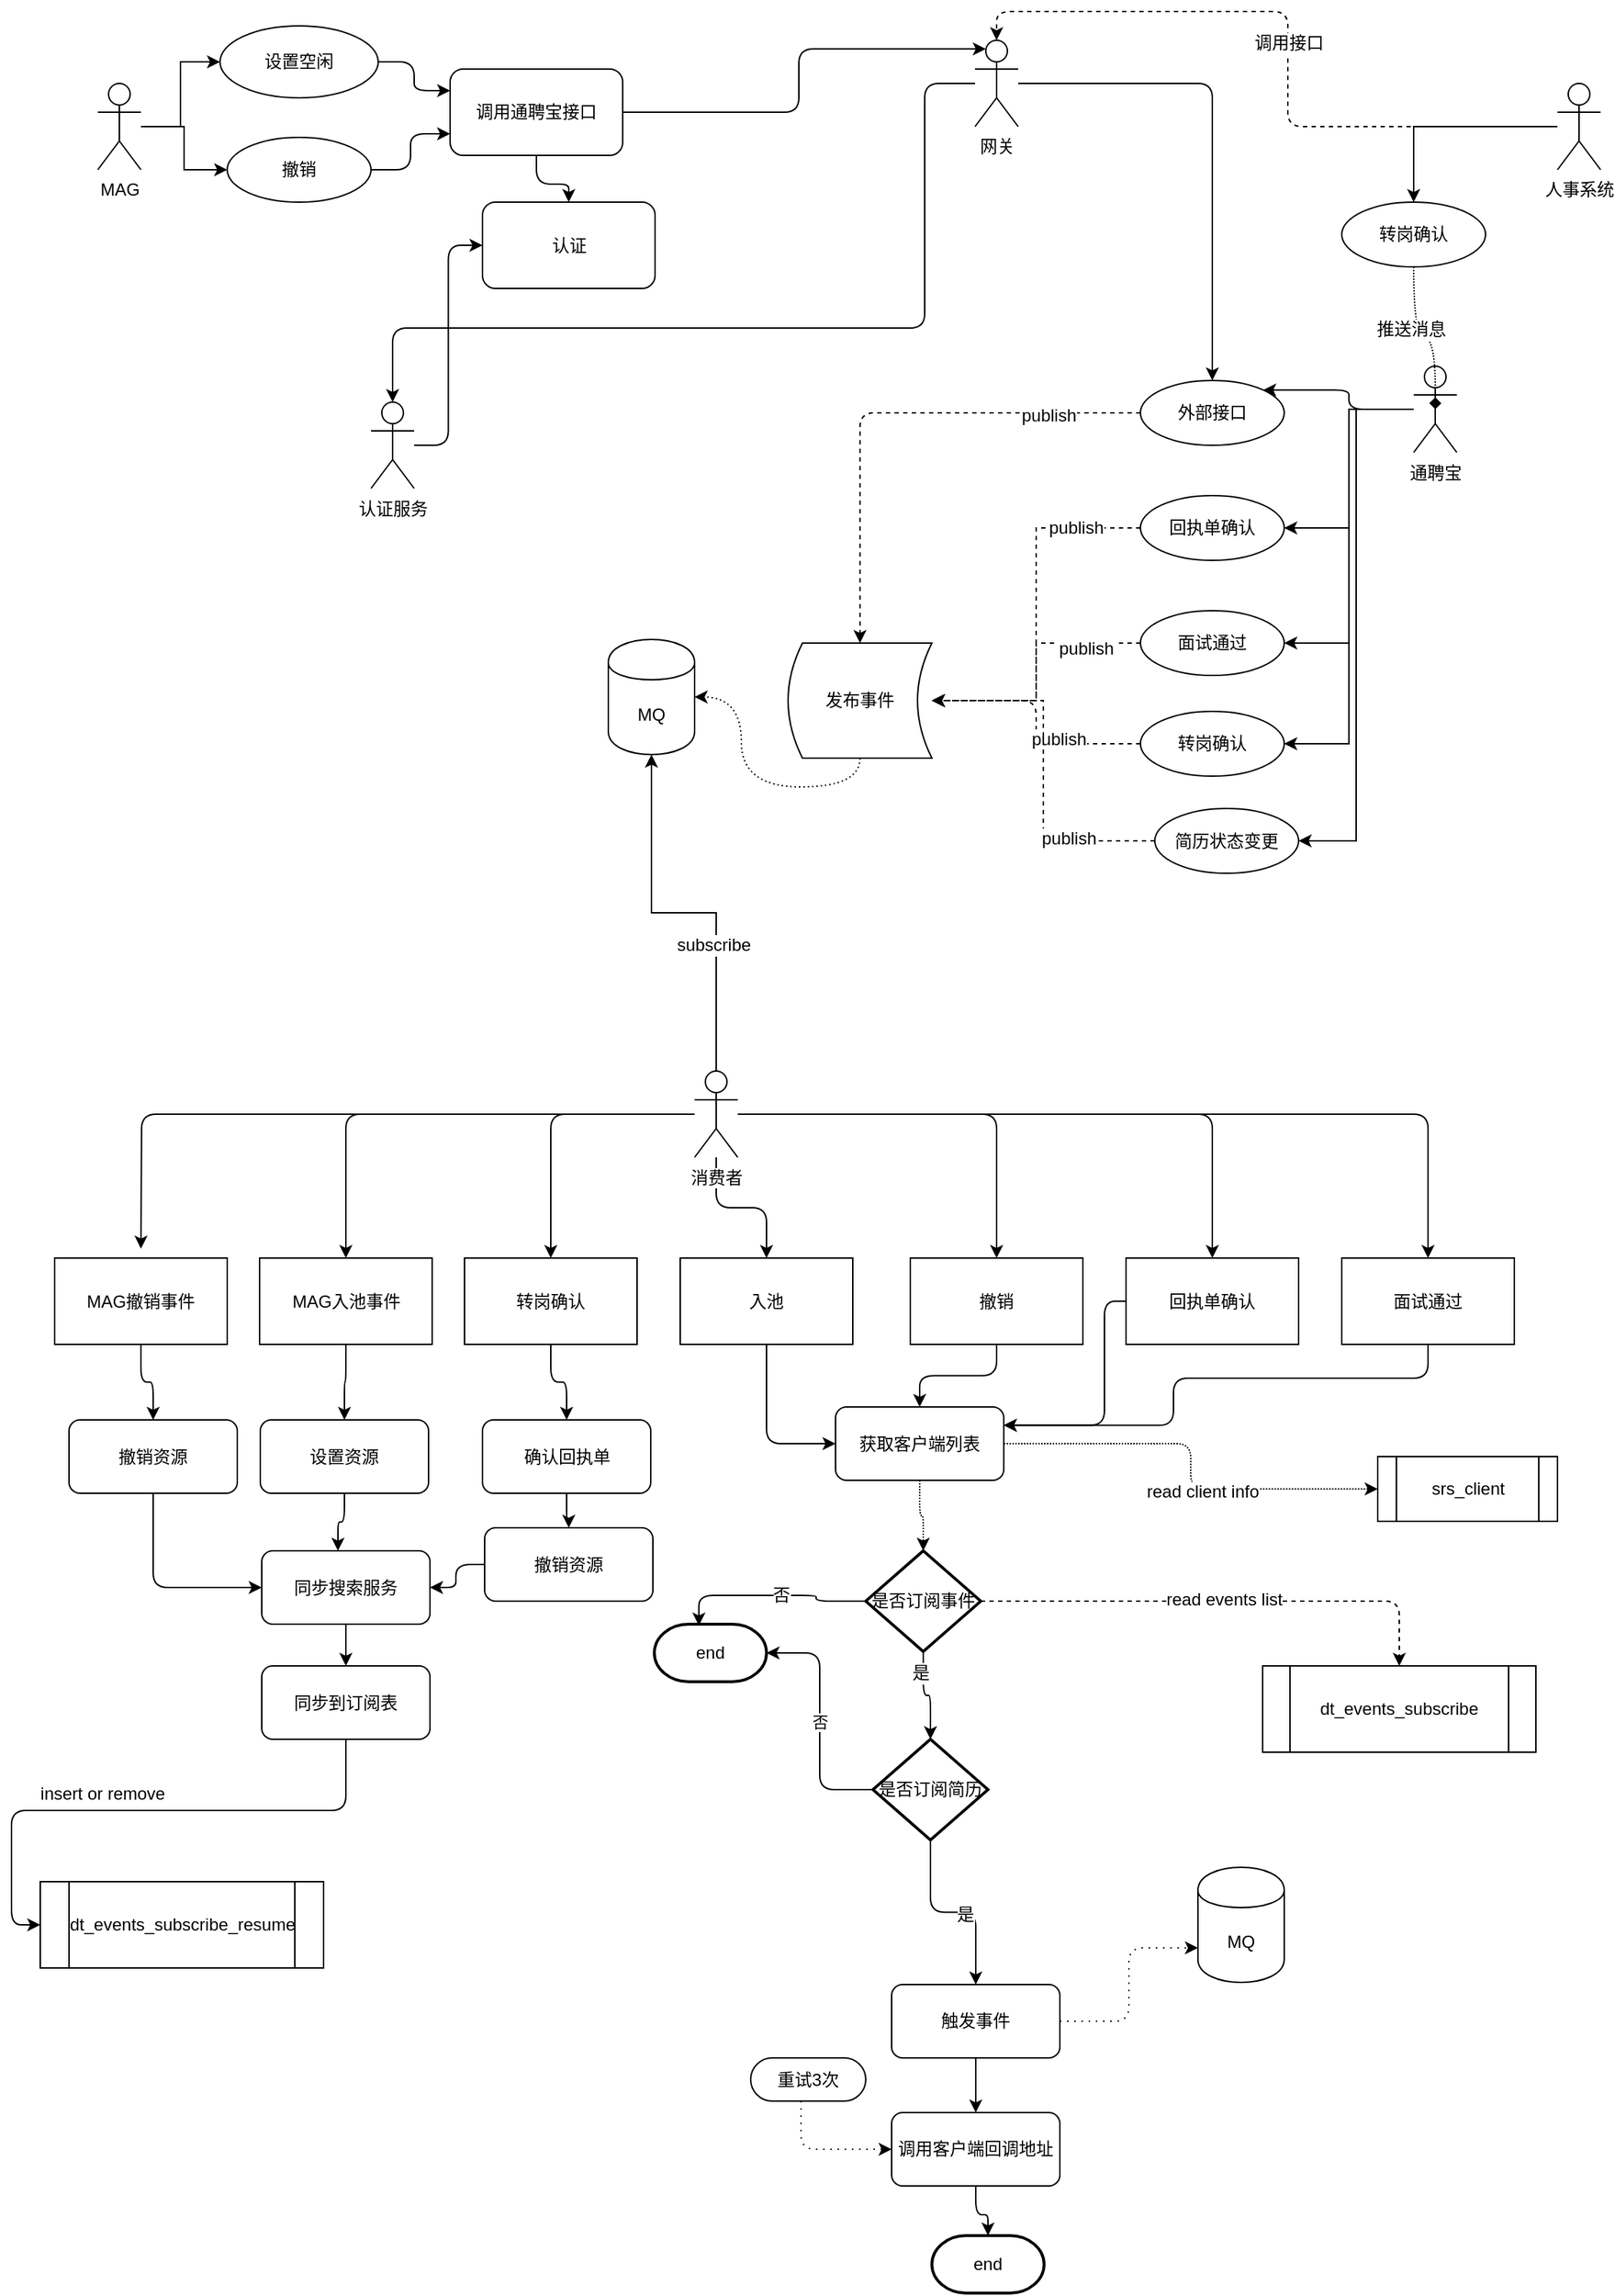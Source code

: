 <mxfile version="11.3.0" type="github" pages="1"><diagram id="4g8kmQWGFvV6tkBfdomu" name="第 1 页"><mxGraphModel dx="2327" dy="663" grid="1" gridSize="10" guides="1" tooltips="1" connect="1" arrows="1" fold="1" page="1" pageScale="1" pageWidth="1169" pageHeight="1654" math="0" shadow="0"><root><mxCell id="0"/><mxCell id="1" parent="0"/><mxCell id="BMJyUvBTUhcviGJBCIBe-123" style="edgeStyle=orthogonalEdgeStyle;rounded=1;orthogonalLoop=1;jettySize=auto;html=1;entryX=0;entryY=0.5;entryDx=0;entryDy=0;startArrow=none;startFill=0;endArrow=classic;endFill=1;" edge="1" parent="1" source="BMJyUvBTUhcviGJBCIBe-1" target="BMJyUvBTUhcviGJBCIBe-116"><mxGeometry relative="1" as="geometry"/></mxCell><mxCell id="BMJyUvBTUhcviGJBCIBe-1" value="入池" style="rounded=0;whiteSpace=wrap;html=1;" vertex="1" parent="1"><mxGeometry x="445" y="906.5" width="120" height="60" as="geometry"/></mxCell><mxCell id="BMJyUvBTUhcviGJBCIBe-124" style="edgeStyle=orthogonalEdgeStyle;rounded=1;orthogonalLoop=1;jettySize=auto;html=1;entryX=0.5;entryY=0;entryDx=0;entryDy=0;startArrow=none;startFill=0;endArrow=classic;endFill=1;" edge="1" parent="1" source="BMJyUvBTUhcviGJBCIBe-2" target="BMJyUvBTUhcviGJBCIBe-116"><mxGeometry relative="1" as="geometry"/></mxCell><mxCell id="BMJyUvBTUhcviGJBCIBe-2" value="撤销" style="rounded=0;whiteSpace=wrap;html=1;" vertex="1" parent="1"><mxGeometry x="605" y="906.5" width="120" height="60" as="geometry"/></mxCell><mxCell id="BMJyUvBTUhcviGJBCIBe-3" value="dt_events_subscribe" style="shape=process;whiteSpace=wrap;html=1;backgroundOutline=1;" vertex="1" parent="1"><mxGeometry x="850" y="1190" width="190" height="60" as="geometry"/></mxCell><mxCell id="BMJyUvBTUhcviGJBCIBe-4" value="dt_events_subscribe_resume" style="shape=process;whiteSpace=wrap;html=1;backgroundOutline=1;" vertex="1" parent="1"><mxGeometry y="1340" width="197" height="60" as="geometry"/></mxCell><mxCell id="BMJyUvBTUhcviGJBCIBe-25" style="edgeStyle=orthogonalEdgeStyle;rounded=0;orthogonalLoop=1;jettySize=auto;html=1;entryX=0;entryY=0.5;entryDx=0;entryDy=0;" edge="1" parent="1" source="BMJyUvBTUhcviGJBCIBe-5" target="BMJyUvBTUhcviGJBCIBe-23"><mxGeometry relative="1" as="geometry"/></mxCell><mxCell id="BMJyUvBTUhcviGJBCIBe-26" style="edgeStyle=orthogonalEdgeStyle;rounded=0;orthogonalLoop=1;jettySize=auto;html=1;entryX=0;entryY=0.5;entryDx=0;entryDy=0;" edge="1" parent="1" source="BMJyUvBTUhcviGJBCIBe-5" target="BMJyUvBTUhcviGJBCIBe-24"><mxGeometry relative="1" as="geometry"/></mxCell><mxCell id="BMJyUvBTUhcviGJBCIBe-5" value="MAG" style="shape=umlActor;verticalLabelPosition=bottom;labelBackgroundColor=#ffffff;verticalAlign=top;html=1;" vertex="1" parent="1"><mxGeometry x="40" y="90" width="30" height="60" as="geometry"/></mxCell><mxCell id="BMJyUvBTUhcviGJBCIBe-15" value="MQ" style="shape=cylinder;whiteSpace=wrap;html=1;boundedLbl=1;backgroundOutline=1;" vertex="1" parent="1"><mxGeometry x="395" y="476.5" width="60" height="80" as="geometry"/></mxCell><mxCell id="BMJyUvBTUhcviGJBCIBe-125" style="edgeStyle=orthogonalEdgeStyle;rounded=1;orthogonalLoop=1;jettySize=auto;html=1;entryX=1;entryY=0.25;entryDx=0;entryDy=0;startArrow=none;startFill=0;endArrow=classic;endFill=1;" edge="1" parent="1" source="BMJyUvBTUhcviGJBCIBe-16" target="BMJyUvBTUhcviGJBCIBe-116"><mxGeometry relative="1" as="geometry"><Array as="points"><mxPoint x="740" y="937"/><mxPoint x="740" y="1023"/></Array></mxGeometry></mxCell><mxCell id="BMJyUvBTUhcviGJBCIBe-16" value="回执单确认" style="rounded=0;whiteSpace=wrap;html=1;" vertex="1" parent="1"><mxGeometry x="755" y="906.5" width="120" height="60" as="geometry"/></mxCell><mxCell id="BMJyUvBTUhcviGJBCIBe-151" style="edgeStyle=orthogonalEdgeStyle;rounded=1;orthogonalLoop=1;jettySize=auto;html=1;entryX=0.5;entryY=0;entryDx=0;entryDy=0;startArrow=none;startFill=0;endArrow=classic;endFill=1;" edge="1" parent="1" source="BMJyUvBTUhcviGJBCIBe-17" target="BMJyUvBTUhcviGJBCIBe-150"><mxGeometry relative="1" as="geometry"/></mxCell><mxCell id="BMJyUvBTUhcviGJBCIBe-17" value="转岗确认" style="rounded=0;whiteSpace=wrap;html=1;" vertex="1" parent="1"><mxGeometry x="295" y="906.5" width="120" height="60" as="geometry"/></mxCell><mxCell id="BMJyUvBTUhcviGJBCIBe-37" style="edgeStyle=orthogonalEdgeStyle;rounded=0;orthogonalLoop=1;jettySize=auto;html=1;entryX=1;entryY=0.5;entryDx=0;entryDy=0;" edge="1" parent="1" source="BMJyUvBTUhcviGJBCIBe-21" target="BMJyUvBTUhcviGJBCIBe-32"><mxGeometry relative="1" as="geometry"/></mxCell><mxCell id="BMJyUvBTUhcviGJBCIBe-38" style="edgeStyle=orthogonalEdgeStyle;rounded=0;orthogonalLoop=1;jettySize=auto;html=1;entryX=1;entryY=0.5;entryDx=0;entryDy=0;" edge="1" parent="1" source="BMJyUvBTUhcviGJBCIBe-21" target="BMJyUvBTUhcviGJBCIBe-36"><mxGeometry relative="1" as="geometry"/></mxCell><mxCell id="BMJyUvBTUhcviGJBCIBe-61" style="edgeStyle=orthogonalEdgeStyle;rounded=0;orthogonalLoop=1;jettySize=auto;html=1;entryX=1;entryY=0.5;entryDx=0;entryDy=0;startArrow=none;startFill=0;" edge="1" parent="1" source="BMJyUvBTUhcviGJBCIBe-21" target="BMJyUvBTUhcviGJBCIBe-60"><mxGeometry relative="1" as="geometry"/></mxCell><mxCell id="BMJyUvBTUhcviGJBCIBe-71" style="orthogonalLoop=1;jettySize=auto;html=1;entryX=1;entryY=0.5;entryDx=0;entryDy=0;startArrow=none;startFill=0;endArrow=classic;endFill=1;edgeStyle=orthogonalEdgeStyle;rounded=0;" edge="1" parent="1" source="BMJyUvBTUhcviGJBCIBe-21" target="BMJyUvBTUhcviGJBCIBe-70"><mxGeometry relative="1" as="geometry"/></mxCell><mxCell id="BMJyUvBTUhcviGJBCIBe-88" style="edgeStyle=orthogonalEdgeStyle;rounded=1;orthogonalLoop=1;jettySize=auto;html=1;entryX=1;entryY=0;entryDx=0;entryDy=0;startArrow=none;startFill=0;endArrow=classic;endFill=1;" edge="1" parent="1" source="BMJyUvBTUhcviGJBCIBe-21" target="BMJyUvBTUhcviGJBCIBe-87"><mxGeometry relative="1" as="geometry"/></mxCell><mxCell id="BMJyUvBTUhcviGJBCIBe-21" value="通聘宝" style="shape=umlActor;verticalLabelPosition=bottom;labelBackgroundColor=#ffffff;verticalAlign=top;html=1;" vertex="1" parent="1"><mxGeometry x="955" y="286.5" width="30" height="60" as="geometry"/></mxCell><mxCell id="BMJyUvBTUhcviGJBCIBe-31" style="edgeStyle=orthogonalEdgeStyle;rounded=0;orthogonalLoop=1;jettySize=auto;html=1;" edge="1" parent="1" source="BMJyUvBTUhcviGJBCIBe-22" target="BMJyUvBTUhcviGJBCIBe-30"><mxGeometry relative="1" as="geometry"/></mxCell><mxCell id="BMJyUvBTUhcviGJBCIBe-157" style="edgeStyle=orthogonalEdgeStyle;rounded=1;orthogonalLoop=1;jettySize=auto;html=1;entryX=0.5;entryY=0;entryDx=0;entryDy=0;entryPerimeter=0;startArrow=none;startFill=0;endArrow=classic;endFill=1;strokeColor=#000000;dashed=1;" edge="1" parent="1" source="BMJyUvBTUhcviGJBCIBe-22" target="BMJyUvBTUhcviGJBCIBe-86"><mxGeometry relative="1" as="geometry"/></mxCell><mxCell id="BMJyUvBTUhcviGJBCIBe-158" value="调用接口" style="text;html=1;resizable=0;points=[];align=center;verticalAlign=middle;labelBackgroundColor=#ffffff;" vertex="1" connectable="0" parent="BMJyUvBTUhcviGJBCIBe-157"><mxGeometry x="0.004" relative="1" as="geometry"><mxPoint as="offset"/></mxGeometry></mxCell><mxCell id="BMJyUvBTUhcviGJBCIBe-22" value="人事系统" style="shape=umlActor;verticalLabelPosition=bottom;labelBackgroundColor=#ffffff;verticalAlign=top;html=1;" vertex="1" parent="1"><mxGeometry x="1055" y="90" width="30" height="60" as="geometry"/></mxCell><mxCell id="BMJyUvBTUhcviGJBCIBe-79" style="edgeStyle=orthogonalEdgeStyle;rounded=1;orthogonalLoop=1;jettySize=auto;html=1;entryX=0;entryY=0.25;entryDx=0;entryDy=0;startArrow=none;startFill=0;endArrow=classic;endFill=1;" edge="1" parent="1" source="BMJyUvBTUhcviGJBCIBe-23" target="BMJyUvBTUhcviGJBCIBe-78"><mxGeometry relative="1" as="geometry"/></mxCell><mxCell id="BMJyUvBTUhcviGJBCIBe-23" value="设置空闲" style="ellipse;whiteSpace=wrap;html=1;" vertex="1" parent="1"><mxGeometry x="125" y="50" width="110" height="50" as="geometry"/></mxCell><mxCell id="BMJyUvBTUhcviGJBCIBe-80" style="edgeStyle=orthogonalEdgeStyle;rounded=1;orthogonalLoop=1;jettySize=auto;html=1;entryX=0;entryY=0.75;entryDx=0;entryDy=0;startArrow=none;startFill=0;endArrow=classic;endFill=1;" edge="1" parent="1" source="BMJyUvBTUhcviGJBCIBe-24" target="BMJyUvBTUhcviGJBCIBe-78"><mxGeometry relative="1" as="geometry"/></mxCell><mxCell id="BMJyUvBTUhcviGJBCIBe-24" value="撤销" style="ellipse;whiteSpace=wrap;html=1;" vertex="1" parent="1"><mxGeometry x="130" y="127.5" width="100" height="45" as="geometry"/></mxCell><mxCell id="BMJyUvBTUhcviGJBCIBe-58" style="orthogonalLoop=1;jettySize=auto;html=1;startArrow=none;startFill=0;dashed=1;dashPattern=1 1;endArrow=diamond;endFill=1;edgeStyle=orthogonalEdgeStyle;curved=1;" edge="1" parent="1" source="BMJyUvBTUhcviGJBCIBe-30"><mxGeometry relative="1" as="geometry"><mxPoint x="970" y="316.5" as="targetPoint"/></mxGeometry></mxCell><mxCell id="BMJyUvBTUhcviGJBCIBe-59" value="推送消息" style="text;html=1;resizable=0;points=[];align=center;verticalAlign=middle;labelBackgroundColor=#ffffff;" vertex="1" connectable="0" parent="BMJyUvBTUhcviGJBCIBe-58"><mxGeometry x="-0.266" y="-2" relative="1" as="geometry"><mxPoint y="1" as="offset"/></mxGeometry></mxCell><mxCell id="BMJyUvBTUhcviGJBCIBe-30" value="转岗确认" style="ellipse;whiteSpace=wrap;html=1;" vertex="1" parent="1"><mxGeometry x="905" y="172.5" width="100" height="45" as="geometry"/></mxCell><mxCell id="BMJyUvBTUhcviGJBCIBe-41" style="edgeStyle=orthogonalEdgeStyle;rounded=0;orthogonalLoop=1;jettySize=auto;html=1;entryX=1;entryY=0.5;entryDx=0;entryDy=0;dashed=1;" edge="1" parent="1" source="BMJyUvBTUhcviGJBCIBe-32" target="BMJyUvBTUhcviGJBCIBe-39"><mxGeometry relative="1" as="geometry"/></mxCell><mxCell id="BMJyUvBTUhcviGJBCIBe-49" value="publish" style="text;html=1;resizable=0;points=[];align=center;verticalAlign=middle;labelBackgroundColor=#ffffff;" vertex="1" connectable="0" parent="BMJyUvBTUhcviGJBCIBe-41"><mxGeometry x="-0.656" relative="1" as="geometry"><mxPoint as="offset"/></mxGeometry></mxCell><mxCell id="BMJyUvBTUhcviGJBCIBe-32" value="回执单确认" style="ellipse;whiteSpace=wrap;html=1;" vertex="1" parent="1"><mxGeometry x="765" y="376.5" width="100" height="45" as="geometry"/></mxCell><mxCell id="BMJyUvBTUhcviGJBCIBe-40" style="edgeStyle=orthogonalEdgeStyle;rounded=0;orthogonalLoop=1;jettySize=auto;html=1;entryX=1;entryY=0.5;entryDx=0;entryDy=0;dashed=1;" edge="1" parent="1" source="BMJyUvBTUhcviGJBCIBe-36" target="BMJyUvBTUhcviGJBCIBe-39"><mxGeometry relative="1" as="geometry"/></mxCell><mxCell id="BMJyUvBTUhcviGJBCIBe-48" value="publish" style="text;html=1;resizable=0;points=[];align=center;verticalAlign=middle;labelBackgroundColor=#ffffff;" vertex="1" connectable="0" parent="BMJyUvBTUhcviGJBCIBe-40"><mxGeometry x="-0.59" y="4" relative="1" as="geometry"><mxPoint as="offset"/></mxGeometry></mxCell><mxCell id="BMJyUvBTUhcviGJBCIBe-36" value="面试通过" style="ellipse;whiteSpace=wrap;html=1;" vertex="1" parent="1"><mxGeometry x="765" y="456.5" width="100" height="45" as="geometry"/></mxCell><mxCell id="BMJyUvBTUhcviGJBCIBe-54" style="edgeStyle=orthogonalEdgeStyle;orthogonalLoop=1;jettySize=auto;html=1;entryX=1;entryY=0.5;entryDx=0;entryDy=0;startArrow=none;startFill=0;exitX=0.5;exitY=1;exitDx=0;exitDy=0;dashed=1;dashPattern=1 2;strokeColor=#000000;curved=1;" edge="1" parent="1" source="BMJyUvBTUhcviGJBCIBe-39" target="BMJyUvBTUhcviGJBCIBe-15"><mxGeometry relative="1" as="geometry"/></mxCell><mxCell id="BMJyUvBTUhcviGJBCIBe-39" value="发布事件" style="shape=dataStorage;whiteSpace=wrap;html=1;" vertex="1" parent="1"><mxGeometry x="520" y="479" width="100" height="80" as="geometry"/></mxCell><mxCell id="BMJyUvBTUhcviGJBCIBe-56" style="edgeStyle=orthogonalEdgeStyle;rounded=0;orthogonalLoop=1;jettySize=auto;html=1;entryX=0.5;entryY=1;entryDx=0;entryDy=0;startArrow=none;startFill=0;" edge="1" parent="1" source="BMJyUvBTUhcviGJBCIBe-55" target="BMJyUvBTUhcviGJBCIBe-15"><mxGeometry relative="1" as="geometry"/></mxCell><mxCell id="BMJyUvBTUhcviGJBCIBe-57" value="subscribe" style="text;html=1;resizable=0;points=[];align=center;verticalAlign=middle;labelBackgroundColor=#ffffff;" vertex="1" connectable="0" parent="BMJyUvBTUhcviGJBCIBe-56"><mxGeometry x="-0.338" y="2" relative="1" as="geometry"><mxPoint as="offset"/></mxGeometry></mxCell><mxCell id="BMJyUvBTUhcviGJBCIBe-64" style="edgeStyle=orthogonalEdgeStyle;rounded=1;orthogonalLoop=1;jettySize=auto;html=1;startArrow=none;startFill=0;" edge="1" parent="1" source="BMJyUvBTUhcviGJBCIBe-55" target="BMJyUvBTUhcviGJBCIBe-17"><mxGeometry relative="1" as="geometry"/></mxCell><mxCell id="BMJyUvBTUhcviGJBCIBe-65" style="edgeStyle=orthogonalEdgeStyle;rounded=1;orthogonalLoop=1;jettySize=auto;html=1;entryX=0.5;entryY=0;entryDx=0;entryDy=0;startArrow=none;startFill=0;" edge="1" parent="1" source="BMJyUvBTUhcviGJBCIBe-55" target="BMJyUvBTUhcviGJBCIBe-1"><mxGeometry relative="1" as="geometry"/></mxCell><mxCell id="BMJyUvBTUhcviGJBCIBe-66" style="edgeStyle=orthogonalEdgeStyle;rounded=1;orthogonalLoop=1;jettySize=auto;html=1;startArrow=none;startFill=0;" edge="1" parent="1" source="BMJyUvBTUhcviGJBCIBe-55" target="BMJyUvBTUhcviGJBCIBe-2"><mxGeometry relative="1" as="geometry"/></mxCell><mxCell id="BMJyUvBTUhcviGJBCIBe-67" style="edgeStyle=orthogonalEdgeStyle;rounded=1;orthogonalLoop=1;jettySize=auto;html=1;entryX=0.5;entryY=0;entryDx=0;entryDy=0;startArrow=none;startFill=0;" edge="1" parent="1" source="BMJyUvBTUhcviGJBCIBe-55" target="BMJyUvBTUhcviGJBCIBe-16"><mxGeometry relative="1" as="geometry"/></mxCell><mxCell id="BMJyUvBTUhcviGJBCIBe-96" style="edgeStyle=orthogonalEdgeStyle;rounded=1;orthogonalLoop=1;jettySize=auto;html=1;startArrow=none;startFill=0;endArrow=classic;endFill=1;" edge="1" parent="1" source="BMJyUvBTUhcviGJBCIBe-55"><mxGeometry relative="1" as="geometry"><mxPoint x="70" y="900" as="targetPoint"/></mxGeometry></mxCell><mxCell id="BMJyUvBTUhcviGJBCIBe-97" style="edgeStyle=orthogonalEdgeStyle;rounded=1;orthogonalLoop=1;jettySize=auto;html=1;startArrow=none;startFill=0;endArrow=classic;endFill=1;" edge="1" parent="1" source="BMJyUvBTUhcviGJBCIBe-55" target="BMJyUvBTUhcviGJBCIBe-94"><mxGeometry relative="1" as="geometry"/></mxCell><mxCell id="BMJyUvBTUhcviGJBCIBe-113" style="edgeStyle=orthogonalEdgeStyle;rounded=1;orthogonalLoop=1;jettySize=auto;html=1;entryX=0.5;entryY=0;entryDx=0;entryDy=0;startArrow=none;startFill=0;endArrow=classic;endFill=1;" edge="1" parent="1" source="BMJyUvBTUhcviGJBCIBe-55" target="BMJyUvBTUhcviGJBCIBe-112"><mxGeometry relative="1" as="geometry"/></mxCell><mxCell id="BMJyUvBTUhcviGJBCIBe-55" value="消费者" style="shape=umlActor;verticalLabelPosition=bottom;labelBackgroundColor=#ffffff;verticalAlign=top;html=1;outlineConnect=0;" vertex="1" parent="1"><mxGeometry x="455" y="776.5" width="30" height="60" as="geometry"/></mxCell><mxCell id="BMJyUvBTUhcviGJBCIBe-62" style="edgeStyle=orthogonalEdgeStyle;rounded=1;orthogonalLoop=1;jettySize=auto;html=1;startArrow=none;startFill=0;dashed=1;" edge="1" parent="1" source="BMJyUvBTUhcviGJBCIBe-60" target="BMJyUvBTUhcviGJBCIBe-39"><mxGeometry relative="1" as="geometry"/></mxCell><mxCell id="BMJyUvBTUhcviGJBCIBe-63" value="publish" style="text;html=1;resizable=0;points=[];align=center;verticalAlign=middle;labelBackgroundColor=#ffffff;" vertex="1" connectable="0" parent="BMJyUvBTUhcviGJBCIBe-62"><mxGeometry x="-0.348" y="-3" relative="1" as="geometry"><mxPoint as="offset"/></mxGeometry></mxCell><mxCell id="BMJyUvBTUhcviGJBCIBe-60" value="转岗确认" style="ellipse;whiteSpace=wrap;html=1;" vertex="1" parent="1"><mxGeometry x="765" y="526.5" width="100" height="45" as="geometry"/></mxCell><mxCell id="BMJyUvBTUhcviGJBCIBe-72" style="edgeStyle=orthogonalEdgeStyle;rounded=0;orthogonalLoop=1;jettySize=auto;html=1;entryX=1;entryY=0.5;entryDx=0;entryDy=0;startArrow=none;startFill=0;endArrow=classic;endFill=1;dashed=1;" edge="1" parent="1" source="BMJyUvBTUhcviGJBCIBe-70" target="BMJyUvBTUhcviGJBCIBe-39"><mxGeometry relative="1" as="geometry"/></mxCell><mxCell id="BMJyUvBTUhcviGJBCIBe-73" value="publish" style="text;html=1;resizable=0;points=[];align=center;verticalAlign=middle;labelBackgroundColor=#ffffff;" vertex="1" connectable="0" parent="BMJyUvBTUhcviGJBCIBe-72"><mxGeometry x="-0.524" y="-2" relative="1" as="geometry"><mxPoint as="offset"/></mxGeometry></mxCell><mxCell id="BMJyUvBTUhcviGJBCIBe-70" value="简历状态变更" style="ellipse;whiteSpace=wrap;html=1;" vertex="1" parent="1"><mxGeometry x="775" y="594" width="100" height="45" as="geometry"/></mxCell><mxCell id="BMJyUvBTUhcviGJBCIBe-82" style="edgeStyle=orthogonalEdgeStyle;rounded=1;orthogonalLoop=1;jettySize=auto;html=1;startArrow=none;startFill=0;endArrow=classic;endFill=1;" edge="1" parent="1" source="BMJyUvBTUhcviGJBCIBe-86" target="BMJyUvBTUhcviGJBCIBe-76"><mxGeometry relative="1" as="geometry"><mxPoint x="615" y="140" as="sourcePoint"/><Array as="points"><mxPoint x="615" y="90"/><mxPoint x="615" y="260"/></Array></mxGeometry></mxCell><mxCell id="BMJyUvBTUhcviGJBCIBe-85" style="edgeStyle=orthogonalEdgeStyle;rounded=1;orthogonalLoop=1;jettySize=auto;html=1;entryX=0;entryY=0.5;entryDx=0;entryDy=0;startArrow=none;startFill=0;endArrow=classic;endFill=1;" edge="1" parent="1" source="BMJyUvBTUhcviGJBCIBe-76" target="BMJyUvBTUhcviGJBCIBe-83"><mxGeometry relative="1" as="geometry"/></mxCell><mxCell id="BMJyUvBTUhcviGJBCIBe-76" value="认证服务" style="shape=umlActor;verticalLabelPosition=bottom;labelBackgroundColor=#ffffff;verticalAlign=top;html=1;outlineConnect=0;" vertex="1" parent="1"><mxGeometry x="230" y="311.5" width="30" height="60" as="geometry"/></mxCell><mxCell id="BMJyUvBTUhcviGJBCIBe-81" style="edgeStyle=orthogonalEdgeStyle;rounded=1;orthogonalLoop=1;jettySize=auto;html=1;startArrow=none;startFill=0;endArrow=classic;endFill=1;" edge="1" parent="1" source="BMJyUvBTUhcviGJBCIBe-78" target="BMJyUvBTUhcviGJBCIBe-83"><mxGeometry relative="1" as="geometry"/></mxCell><mxCell id="BMJyUvBTUhcviGJBCIBe-84" style="edgeStyle=orthogonalEdgeStyle;rounded=1;orthogonalLoop=1;jettySize=auto;html=1;entryX=0.25;entryY=0.1;entryDx=0;entryDy=0;startArrow=none;startFill=0;endArrow=classic;endFill=1;entryPerimeter=0;" edge="1" parent="1" source="BMJyUvBTUhcviGJBCIBe-78" target="BMJyUvBTUhcviGJBCIBe-86"><mxGeometry relative="1" as="geometry"><mxPoint x="570" y="110" as="targetPoint"/></mxGeometry></mxCell><mxCell id="BMJyUvBTUhcviGJBCIBe-78" value="调用通聘宝接口" style="rounded=1;whiteSpace=wrap;html=1;" vertex="1" parent="1"><mxGeometry x="285" y="80" width="120" height="60" as="geometry"/></mxCell><mxCell id="BMJyUvBTUhcviGJBCIBe-83" value="认证" style="rounded=1;whiteSpace=wrap;html=1;" vertex="1" parent="1"><mxGeometry x="307.5" y="172.5" width="120" height="60" as="geometry"/></mxCell><mxCell id="BMJyUvBTUhcviGJBCIBe-89" style="edgeStyle=orthogonalEdgeStyle;rounded=1;orthogonalLoop=1;jettySize=auto;html=1;entryX=0.5;entryY=0;entryDx=0;entryDy=0;startArrow=none;startFill=0;endArrow=classic;endFill=1;" edge="1" parent="1" source="BMJyUvBTUhcviGJBCIBe-86" target="BMJyUvBTUhcviGJBCIBe-87"><mxGeometry relative="1" as="geometry"/></mxCell><mxCell id="BMJyUvBTUhcviGJBCIBe-86" value="网关" style="shape=umlActor;verticalLabelPosition=bottom;labelBackgroundColor=#ffffff;verticalAlign=top;html=1;outlineConnect=0;" vertex="1" parent="1"><mxGeometry x="650" y="60" width="30" height="60" as="geometry"/></mxCell><mxCell id="BMJyUvBTUhcviGJBCIBe-90" style="edgeStyle=orthogonalEdgeStyle;rounded=1;orthogonalLoop=1;jettySize=auto;html=1;startArrow=none;startFill=0;endArrow=classic;endFill=1;dashed=1;" edge="1" parent="1" source="BMJyUvBTUhcviGJBCIBe-87" target="BMJyUvBTUhcviGJBCIBe-39"><mxGeometry relative="1" as="geometry"/></mxCell><mxCell id="BMJyUvBTUhcviGJBCIBe-91" value="publish" style="text;html=1;resizable=0;points=[];align=center;verticalAlign=middle;labelBackgroundColor=#ffffff;" vertex="1" connectable="0" parent="BMJyUvBTUhcviGJBCIBe-90"><mxGeometry x="-0.639" y="2" relative="1" as="geometry"><mxPoint as="offset"/></mxGeometry></mxCell><mxCell id="BMJyUvBTUhcviGJBCIBe-87" value="外部接口" style="ellipse;whiteSpace=wrap;html=1;" vertex="1" parent="1"><mxGeometry x="765" y="296.5" width="100" height="45" as="geometry"/></mxCell><mxCell id="BMJyUvBTUhcviGJBCIBe-101" style="edgeStyle=orthogonalEdgeStyle;rounded=1;orthogonalLoop=1;jettySize=auto;html=1;startArrow=none;startFill=0;endArrow=classic;endFill=1;" edge="1" parent="1" source="BMJyUvBTUhcviGJBCIBe-94" target="BMJyUvBTUhcviGJBCIBe-99"><mxGeometry relative="1" as="geometry"/></mxCell><mxCell id="BMJyUvBTUhcviGJBCIBe-94" value="MAG入池事件" style="rounded=0;whiteSpace=wrap;html=1;" vertex="1" parent="1"><mxGeometry x="152.5" y="906.5" width="120" height="60" as="geometry"/></mxCell><mxCell id="BMJyUvBTUhcviGJBCIBe-109" style="edgeStyle=orthogonalEdgeStyle;rounded=1;orthogonalLoop=1;jettySize=auto;html=1;entryX=0.5;entryY=0;entryDx=0;entryDy=0;startArrow=none;startFill=0;endArrow=classic;endFill=1;" edge="1" parent="1" source="BMJyUvBTUhcviGJBCIBe-95" target="BMJyUvBTUhcviGJBCIBe-108"><mxGeometry relative="1" as="geometry"/></mxCell><mxCell id="BMJyUvBTUhcviGJBCIBe-95" value="MAG撤销事件" style="rounded=0;whiteSpace=wrap;html=1;" vertex="1" parent="1"><mxGeometry x="10" y="906.5" width="120" height="60" as="geometry"/></mxCell><mxCell id="BMJyUvBTUhcviGJBCIBe-103" style="edgeStyle=orthogonalEdgeStyle;rounded=1;orthogonalLoop=1;jettySize=auto;html=1;entryX=0.453;entryY=0;entryDx=0;entryDy=0;entryPerimeter=0;startArrow=none;startFill=0;endArrow=classic;endFill=1;" edge="1" parent="1" source="BMJyUvBTUhcviGJBCIBe-99" target="BMJyUvBTUhcviGJBCIBe-100"><mxGeometry relative="1" as="geometry"/></mxCell><mxCell id="BMJyUvBTUhcviGJBCIBe-99" value="设置资源" style="shape=ext;rounded=1;html=1;whiteSpace=wrap;" vertex="1" parent="1"><mxGeometry x="153" y="1019" width="117" height="51" as="geometry"/></mxCell><mxCell id="BMJyUvBTUhcviGJBCIBe-105" style="edgeStyle=orthogonalEdgeStyle;rounded=1;orthogonalLoop=1;jettySize=auto;html=1;entryX=0.5;entryY=0;entryDx=0;entryDy=0;startArrow=none;startFill=0;endArrow=classic;endFill=1;" edge="1" parent="1" source="BMJyUvBTUhcviGJBCIBe-100" target="BMJyUvBTUhcviGJBCIBe-104"><mxGeometry relative="1" as="geometry"/></mxCell><mxCell id="BMJyUvBTUhcviGJBCIBe-100" value="同步搜索服务" style="shape=ext;rounded=1;html=1;whiteSpace=wrap;" vertex="1" parent="1"><mxGeometry x="154" y="1110" width="117" height="51" as="geometry"/></mxCell><mxCell id="BMJyUvBTUhcviGJBCIBe-106" style="edgeStyle=orthogonalEdgeStyle;rounded=1;orthogonalLoop=1;jettySize=auto;html=1;entryX=0;entryY=0.5;entryDx=0;entryDy=0;startArrow=none;startFill=0;endArrow=classic;endFill=1;" edge="1" parent="1" source="BMJyUvBTUhcviGJBCIBe-104" target="BMJyUvBTUhcviGJBCIBe-4"><mxGeometry relative="1" as="geometry"/></mxCell><mxCell id="BMJyUvBTUhcviGJBCIBe-107" value="insert or remove" style="text;html=1;resizable=0;points=[];align=center;verticalAlign=middle;labelBackgroundColor=#ffffff;" vertex="1" connectable="0" parent="BMJyUvBTUhcviGJBCIBe-106"><mxGeometry x="0.15" y="-12" relative="1" as="geometry"><mxPoint as="offset"/></mxGeometry></mxCell><mxCell id="BMJyUvBTUhcviGJBCIBe-104" value="同步到订阅表" style="shape=ext;rounded=1;html=1;whiteSpace=wrap;" vertex="1" parent="1"><mxGeometry x="154" y="1190" width="117" height="51" as="geometry"/></mxCell><mxCell id="BMJyUvBTUhcviGJBCIBe-110" style="edgeStyle=orthogonalEdgeStyle;rounded=1;orthogonalLoop=1;jettySize=auto;html=1;entryX=0;entryY=0.5;entryDx=0;entryDy=0;startArrow=none;startFill=0;endArrow=classic;endFill=1;exitX=0.5;exitY=1;exitDx=0;exitDy=0;" edge="1" parent="1" source="BMJyUvBTUhcviGJBCIBe-108" target="BMJyUvBTUhcviGJBCIBe-100"><mxGeometry relative="1" as="geometry"/></mxCell><mxCell id="BMJyUvBTUhcviGJBCIBe-108" value="撤销资源" style="shape=ext;rounded=1;html=1;whiteSpace=wrap;" vertex="1" parent="1"><mxGeometry x="20" y="1019" width="117" height="51" as="geometry"/></mxCell><mxCell id="BMJyUvBTUhcviGJBCIBe-127" style="edgeStyle=orthogonalEdgeStyle;rounded=1;orthogonalLoop=1;jettySize=auto;html=1;entryX=1;entryY=0.25;entryDx=0;entryDy=0;startArrow=none;startFill=0;endArrow=classic;endFill=1;" edge="1" parent="1" source="BMJyUvBTUhcviGJBCIBe-112" target="BMJyUvBTUhcviGJBCIBe-116"><mxGeometry relative="1" as="geometry"><Array as="points"><mxPoint x="965" y="990"/><mxPoint x="788" y="990"/><mxPoint x="788" y="1023"/></Array></mxGeometry></mxCell><mxCell id="BMJyUvBTUhcviGJBCIBe-112" value="面试通过" style="rounded=0;whiteSpace=wrap;html=1;" vertex="1" parent="1"><mxGeometry x="905" y="906.5" width="120" height="60" as="geometry"/></mxCell><mxCell id="BMJyUvBTUhcviGJBCIBe-122" value="否" style="edgeStyle=orthogonalEdgeStyle;rounded=1;orthogonalLoop=1;jettySize=auto;html=1;entryX=1;entryY=0.5;entryDx=0;entryDy=0;entryPerimeter=0;startArrow=none;startFill=0;endArrow=classic;endFill=1;" edge="1" parent="1" source="BMJyUvBTUhcviGJBCIBe-114" target="BMJyUvBTUhcviGJBCIBe-121"><mxGeometry relative="1" as="geometry"/></mxCell><mxCell id="BMJyUvBTUhcviGJBCIBe-131" style="edgeStyle=orthogonalEdgeStyle;rounded=1;orthogonalLoop=1;jettySize=auto;html=1;entryX=0.5;entryY=0;entryDx=0;entryDy=0;startArrow=none;startFill=0;endArrow=classic;endFill=1;" edge="1" parent="1" source="BMJyUvBTUhcviGJBCIBe-114" target="BMJyUvBTUhcviGJBCIBe-128"><mxGeometry relative="1" as="geometry"/></mxCell><mxCell id="BMJyUvBTUhcviGJBCIBe-132" value="是" style="text;html=1;resizable=0;points=[];align=center;verticalAlign=middle;labelBackgroundColor=#ffffff;" vertex="1" connectable="0" parent="BMJyUvBTUhcviGJBCIBe-131"><mxGeometry x="-0.011" y="-9" relative="1" as="geometry"><mxPoint x="8" y="-8" as="offset"/></mxGeometry></mxCell><mxCell id="BMJyUvBTUhcviGJBCIBe-114" value="是否订阅简历" style="strokeWidth=2;html=1;shape=mxgraph.flowchart.decision;whiteSpace=wrap;" vertex="1" parent="1"><mxGeometry x="579" y="1241" width="80" height="70" as="geometry"/></mxCell><mxCell id="BMJyUvBTUhcviGJBCIBe-115" value="srs_client" style="shape=process;whiteSpace=wrap;html=1;backgroundOutline=1;" vertex="1" parent="1"><mxGeometry x="930" y="1044.5" width="125" height="45" as="geometry"/></mxCell><mxCell id="BMJyUvBTUhcviGJBCIBe-117" style="edgeStyle=orthogonalEdgeStyle;rounded=1;orthogonalLoop=1;jettySize=auto;html=1;entryX=0;entryY=0.5;entryDx=0;entryDy=0;startArrow=none;startFill=0;endArrow=classic;endFill=1;dashed=1;dashPattern=1 1;" edge="1" parent="1" source="BMJyUvBTUhcviGJBCIBe-116" target="BMJyUvBTUhcviGJBCIBe-115"><mxGeometry relative="1" as="geometry"/></mxCell><mxCell id="BMJyUvBTUhcviGJBCIBe-119" value="read client info" style="text;html=1;resizable=0;points=[];align=center;verticalAlign=middle;labelBackgroundColor=#ffffff;" vertex="1" connectable="0" parent="BMJyUvBTUhcviGJBCIBe-117"><mxGeometry x="0.164" y="-2" relative="1" as="geometry"><mxPoint as="offset"/></mxGeometry></mxCell><mxCell id="BMJyUvBTUhcviGJBCIBe-120" style="edgeStyle=orthogonalEdgeStyle;rounded=1;orthogonalLoop=1;jettySize=auto;html=1;dashed=1;dashPattern=1 1;startArrow=none;startFill=0;endArrow=classic;endFill=1;entryX=0.5;entryY=0;entryDx=0;entryDy=0;entryPerimeter=0;" edge="1" parent="1" source="BMJyUvBTUhcviGJBCIBe-116" target="BMJyUvBTUhcviGJBCIBe-143"><mxGeometry relative="1" as="geometry"/></mxCell><mxCell id="BMJyUvBTUhcviGJBCIBe-116" value="获取客户端列表" style="shape=ext;rounded=1;html=1;whiteSpace=wrap;" vertex="1" parent="1"><mxGeometry x="553" y="1010" width="117" height="51" as="geometry"/></mxCell><mxCell id="BMJyUvBTUhcviGJBCIBe-121" value="end" style="strokeWidth=2;html=1;shape=mxgraph.flowchart.terminator;whiteSpace=wrap;" vertex="1" parent="1"><mxGeometry x="427" y="1161" width="78" height="40" as="geometry"/></mxCell><mxCell id="BMJyUvBTUhcviGJBCIBe-130" style="edgeStyle=orthogonalEdgeStyle;rounded=1;orthogonalLoop=1;jettySize=auto;html=1;entryX=0;entryY=0.7;entryDx=0;entryDy=0;startArrow=none;startFill=0;endArrow=classic;endFill=1;dashed=1;dashPattern=1 4;" edge="1" parent="1" source="BMJyUvBTUhcviGJBCIBe-128" target="BMJyUvBTUhcviGJBCIBe-129"><mxGeometry relative="1" as="geometry"/></mxCell><mxCell id="BMJyUvBTUhcviGJBCIBe-136" style="edgeStyle=orthogonalEdgeStyle;rounded=1;orthogonalLoop=1;jettySize=auto;html=1;entryX=0.5;entryY=0;entryDx=0;entryDy=0;startArrow=none;startFill=0;endArrow=classic;endFill=1;" edge="1" parent="1" source="BMJyUvBTUhcviGJBCIBe-128" target="BMJyUvBTUhcviGJBCIBe-133"><mxGeometry relative="1" as="geometry"/></mxCell><mxCell id="BMJyUvBTUhcviGJBCIBe-128" value="触发事件" style="shape=ext;rounded=1;html=1;whiteSpace=wrap;" vertex="1" parent="1"><mxGeometry x="592" y="1411.5" width="117" height="51" as="geometry"/></mxCell><mxCell id="BMJyUvBTUhcviGJBCIBe-129" value="MQ" style="shape=cylinder;whiteSpace=wrap;html=1;boundedLbl=1;backgroundOutline=1;" vertex="1" parent="1"><mxGeometry x="805" y="1330" width="60" height="80" as="geometry"/></mxCell><mxCell id="BMJyUvBTUhcviGJBCIBe-142" style="edgeStyle=orthogonalEdgeStyle;rounded=1;orthogonalLoop=1;jettySize=auto;html=1;startArrow=none;startFill=0;endArrow=classic;endFill=1;" edge="1" parent="1" source="BMJyUvBTUhcviGJBCIBe-133" target="BMJyUvBTUhcviGJBCIBe-141"><mxGeometry relative="1" as="geometry"/></mxCell><mxCell id="BMJyUvBTUhcviGJBCIBe-133" value="调用客户端回调地址" style="shape=ext;rounded=1;html=1;whiteSpace=wrap;" vertex="1" parent="1"><mxGeometry x="592" y="1500.5" width="117" height="51" as="geometry"/></mxCell><mxCell id="BMJyUvBTUhcviGJBCIBe-140" style="edgeStyle=orthogonalEdgeStyle;rounded=1;orthogonalLoop=1;jettySize=auto;html=1;dashed=1;dashPattern=1 4;startArrow=none;startFill=0;endArrow=classic;endFill=1;" edge="1" parent="1" source="BMJyUvBTUhcviGJBCIBe-137" target="BMJyUvBTUhcviGJBCIBe-133"><mxGeometry relative="1" as="geometry"><mxPoint x="589" y="1536" as="targetPoint"/><Array as="points"><mxPoint x="529" y="1526"/></Array></mxGeometry></mxCell><mxCell id="BMJyUvBTUhcviGJBCIBe-137" value="重试3次" style="whiteSpace=wrap;html=1;rounded=1;arcSize=50;align=center;verticalAlign=middle;container=1;recursiveResize=0;strokeWidth=1;autosize=1;spacing=4;treeFolding=1;treeMoving=1;" vertex="1" parent="1"><mxGeometry x="494" y="1462.5" width="80" height="30" as="geometry"/></mxCell><mxCell id="BMJyUvBTUhcviGJBCIBe-141" value="end" style="strokeWidth=2;html=1;shape=mxgraph.flowchart.terminator;whiteSpace=wrap;" vertex="1" parent="1"><mxGeometry x="620" y="1586" width="78" height="40" as="geometry"/></mxCell><mxCell id="BMJyUvBTUhcviGJBCIBe-144" style="edgeStyle=orthogonalEdgeStyle;rounded=1;orthogonalLoop=1;jettySize=auto;html=1;startArrow=none;startFill=0;endArrow=classic;endFill=1;" edge="1" parent="1" source="BMJyUvBTUhcviGJBCIBe-143" target="BMJyUvBTUhcviGJBCIBe-114"><mxGeometry relative="1" as="geometry"/></mxCell><mxCell id="BMJyUvBTUhcviGJBCIBe-147" value="是" style="text;html=1;resizable=0;points=[];align=center;verticalAlign=middle;labelBackgroundColor=#ffffff;" vertex="1" connectable="0" parent="BMJyUvBTUhcviGJBCIBe-144"><mxGeometry x="-0.545" y="-2" relative="1" as="geometry"><mxPoint as="offset"/></mxGeometry></mxCell><mxCell id="BMJyUvBTUhcviGJBCIBe-145" style="edgeStyle=orthogonalEdgeStyle;rounded=1;orthogonalLoop=1;jettySize=auto;html=1;entryX=0.397;entryY=0.025;entryDx=0;entryDy=0;entryPerimeter=0;startArrow=none;startFill=0;endArrow=classic;endFill=1;" edge="1" parent="1" source="BMJyUvBTUhcviGJBCIBe-143" target="BMJyUvBTUhcviGJBCIBe-121"><mxGeometry relative="1" as="geometry"/></mxCell><mxCell id="BMJyUvBTUhcviGJBCIBe-146" value="否" style="text;html=1;resizable=0;points=[];align=center;verticalAlign=middle;labelBackgroundColor=#ffffff;" vertex="1" connectable="0" parent="BMJyUvBTUhcviGJBCIBe-145"><mxGeometry x="-0.106" relative="1" as="geometry"><mxPoint as="offset"/></mxGeometry></mxCell><mxCell id="BMJyUvBTUhcviGJBCIBe-148" style="edgeStyle=orthogonalEdgeStyle;rounded=1;orthogonalLoop=1;jettySize=auto;html=1;startArrow=none;startFill=0;endArrow=classic;endFill=1;dashed=1;" edge="1" parent="1" source="BMJyUvBTUhcviGJBCIBe-143" target="BMJyUvBTUhcviGJBCIBe-3"><mxGeometry relative="1" as="geometry"/></mxCell><mxCell id="BMJyUvBTUhcviGJBCIBe-149" value="read events list" style="text;html=1;resizable=0;points=[];align=center;verticalAlign=middle;labelBackgroundColor=#ffffff;" vertex="1" connectable="0" parent="BMJyUvBTUhcviGJBCIBe-148"><mxGeometry x="0.006" y="1" relative="1" as="geometry"><mxPoint as="offset"/></mxGeometry></mxCell><mxCell id="BMJyUvBTUhcviGJBCIBe-143" value="是否订阅事件" style="strokeWidth=2;html=1;shape=mxgraph.flowchart.decision;whiteSpace=wrap;" vertex="1" parent="1"><mxGeometry x="574" y="1110" width="80" height="70" as="geometry"/></mxCell><mxCell id="BMJyUvBTUhcviGJBCIBe-156" style="edgeStyle=orthogonalEdgeStyle;rounded=1;orthogonalLoop=1;jettySize=auto;html=1;entryX=0.5;entryY=0;entryDx=0;entryDy=0;startArrow=none;startFill=0;endArrow=classic;endFill=1;" edge="1" parent="1" source="BMJyUvBTUhcviGJBCIBe-150" target="BMJyUvBTUhcviGJBCIBe-152"><mxGeometry relative="1" as="geometry"/></mxCell><mxCell id="BMJyUvBTUhcviGJBCIBe-150" value="确认回执单" style="shape=ext;rounded=1;html=1;whiteSpace=wrap;" vertex="1" parent="1"><mxGeometry x="307.5" y="1019" width="117" height="51" as="geometry"/></mxCell><mxCell id="BMJyUvBTUhcviGJBCIBe-155" style="edgeStyle=orthogonalEdgeStyle;rounded=1;orthogonalLoop=1;jettySize=auto;html=1;entryX=1;entryY=0.5;entryDx=0;entryDy=0;startArrow=none;startFill=0;endArrow=classic;endFill=1;strokeColor=#000000;" edge="1" parent="1" source="BMJyUvBTUhcviGJBCIBe-152" target="BMJyUvBTUhcviGJBCIBe-100"><mxGeometry relative="1" as="geometry"/></mxCell><mxCell id="BMJyUvBTUhcviGJBCIBe-152" value="撤销资源" style="shape=ext;rounded=1;html=1;whiteSpace=wrap;" vertex="1" parent="1"><mxGeometry x="309" y="1094" width="117" height="51" as="geometry"/></mxCell></root></mxGraphModel></diagram></mxfile>